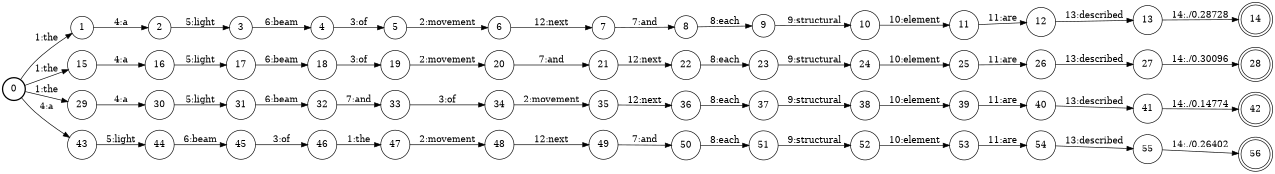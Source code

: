 digraph FST {
rankdir = LR;
size = "8.5,11";
label = "";
center = 1;
orientation = Portrait;
ranksep = "0.4";
nodesep = "0.25";
0 [label = "0", shape = circle, style = bold, fontsize = 14]
	0 -> 1 [label = "1:the", fontsize = 14];
	0 -> 15 [label = "1:the", fontsize = 14];
	0 -> 29 [label = "1:the", fontsize = 14];
	0 -> 43 [label = "4:a", fontsize = 14];
1 [label = "1", shape = circle, style = solid, fontsize = 14]
	1 -> 2 [label = "4:a", fontsize = 14];
2 [label = "2", shape = circle, style = solid, fontsize = 14]
	2 -> 3 [label = "5:light", fontsize = 14];
3 [label = "3", shape = circle, style = solid, fontsize = 14]
	3 -> 4 [label = "6:beam", fontsize = 14];
4 [label = "4", shape = circle, style = solid, fontsize = 14]
	4 -> 5 [label = "3:of", fontsize = 14];
5 [label = "5", shape = circle, style = solid, fontsize = 14]
	5 -> 6 [label = "2:movement", fontsize = 14];
6 [label = "6", shape = circle, style = solid, fontsize = 14]
	6 -> 7 [label = "12:next", fontsize = 14];
7 [label = "7", shape = circle, style = solid, fontsize = 14]
	7 -> 8 [label = "7:and", fontsize = 14];
8 [label = "8", shape = circle, style = solid, fontsize = 14]
	8 -> 9 [label = "8:each", fontsize = 14];
9 [label = "9", shape = circle, style = solid, fontsize = 14]
	9 -> 10 [label = "9:structural", fontsize = 14];
10 [label = "10", shape = circle, style = solid, fontsize = 14]
	10 -> 11 [label = "10:element", fontsize = 14];
11 [label = "11", shape = circle, style = solid, fontsize = 14]
	11 -> 12 [label = "11:are", fontsize = 14];
12 [label = "12", shape = circle, style = solid, fontsize = 14]
	12 -> 13 [label = "13:described", fontsize = 14];
13 [label = "13", shape = circle, style = solid, fontsize = 14]
	13 -> 14 [label = "14:./0.28728", fontsize = 14];
14 [label = "14", shape = doublecircle, style = solid, fontsize = 14]
15 [label = "15", shape = circle, style = solid, fontsize = 14]
	15 -> 16 [label = "4:a", fontsize = 14];
16 [label = "16", shape = circle, style = solid, fontsize = 14]
	16 -> 17 [label = "5:light", fontsize = 14];
17 [label = "17", shape = circle, style = solid, fontsize = 14]
	17 -> 18 [label = "6:beam", fontsize = 14];
18 [label = "18", shape = circle, style = solid, fontsize = 14]
	18 -> 19 [label = "3:of", fontsize = 14];
19 [label = "19", shape = circle, style = solid, fontsize = 14]
	19 -> 20 [label = "2:movement", fontsize = 14];
20 [label = "20", shape = circle, style = solid, fontsize = 14]
	20 -> 21 [label = "7:and", fontsize = 14];
21 [label = "21", shape = circle, style = solid, fontsize = 14]
	21 -> 22 [label = "12:next", fontsize = 14];
22 [label = "22", shape = circle, style = solid, fontsize = 14]
	22 -> 23 [label = "8:each", fontsize = 14];
23 [label = "23", shape = circle, style = solid, fontsize = 14]
	23 -> 24 [label = "9:structural", fontsize = 14];
24 [label = "24", shape = circle, style = solid, fontsize = 14]
	24 -> 25 [label = "10:element", fontsize = 14];
25 [label = "25", shape = circle, style = solid, fontsize = 14]
	25 -> 26 [label = "11:are", fontsize = 14];
26 [label = "26", shape = circle, style = solid, fontsize = 14]
	26 -> 27 [label = "13:described", fontsize = 14];
27 [label = "27", shape = circle, style = solid, fontsize = 14]
	27 -> 28 [label = "14:./0.30096", fontsize = 14];
28 [label = "28", shape = doublecircle, style = solid, fontsize = 14]
29 [label = "29", shape = circle, style = solid, fontsize = 14]
	29 -> 30 [label = "4:a", fontsize = 14];
30 [label = "30", shape = circle, style = solid, fontsize = 14]
	30 -> 31 [label = "5:light", fontsize = 14];
31 [label = "31", shape = circle, style = solid, fontsize = 14]
	31 -> 32 [label = "6:beam", fontsize = 14];
32 [label = "32", shape = circle, style = solid, fontsize = 14]
	32 -> 33 [label = "7:and", fontsize = 14];
33 [label = "33", shape = circle, style = solid, fontsize = 14]
	33 -> 34 [label = "3:of", fontsize = 14];
34 [label = "34", shape = circle, style = solid, fontsize = 14]
	34 -> 35 [label = "2:movement", fontsize = 14];
35 [label = "35", shape = circle, style = solid, fontsize = 14]
	35 -> 36 [label = "12:next", fontsize = 14];
36 [label = "36", shape = circle, style = solid, fontsize = 14]
	36 -> 37 [label = "8:each", fontsize = 14];
37 [label = "37", shape = circle, style = solid, fontsize = 14]
	37 -> 38 [label = "9:structural", fontsize = 14];
38 [label = "38", shape = circle, style = solid, fontsize = 14]
	38 -> 39 [label = "10:element", fontsize = 14];
39 [label = "39", shape = circle, style = solid, fontsize = 14]
	39 -> 40 [label = "11:are", fontsize = 14];
40 [label = "40", shape = circle, style = solid, fontsize = 14]
	40 -> 41 [label = "13:described", fontsize = 14];
41 [label = "41", shape = circle, style = solid, fontsize = 14]
	41 -> 42 [label = "14:./0.14774", fontsize = 14];
42 [label = "42", shape = doublecircle, style = solid, fontsize = 14]
43 [label = "43", shape = circle, style = solid, fontsize = 14]
	43 -> 44 [label = "5:light", fontsize = 14];
44 [label = "44", shape = circle, style = solid, fontsize = 14]
	44 -> 45 [label = "6:beam", fontsize = 14];
45 [label = "45", shape = circle, style = solid, fontsize = 14]
	45 -> 46 [label = "3:of", fontsize = 14];
46 [label = "46", shape = circle, style = solid, fontsize = 14]
	46 -> 47 [label = "1:the", fontsize = 14];
47 [label = "47", shape = circle, style = solid, fontsize = 14]
	47 -> 48 [label = "2:movement", fontsize = 14];
48 [label = "48", shape = circle, style = solid, fontsize = 14]
	48 -> 49 [label = "12:next", fontsize = 14];
49 [label = "49", shape = circle, style = solid, fontsize = 14]
	49 -> 50 [label = "7:and", fontsize = 14];
50 [label = "50", shape = circle, style = solid, fontsize = 14]
	50 -> 51 [label = "8:each", fontsize = 14];
51 [label = "51", shape = circle, style = solid, fontsize = 14]
	51 -> 52 [label = "9:structural", fontsize = 14];
52 [label = "52", shape = circle, style = solid, fontsize = 14]
	52 -> 53 [label = "10:element", fontsize = 14];
53 [label = "53", shape = circle, style = solid, fontsize = 14]
	53 -> 54 [label = "11:are", fontsize = 14];
54 [label = "54", shape = circle, style = solid, fontsize = 14]
	54 -> 55 [label = "13:described", fontsize = 14];
55 [label = "55", shape = circle, style = solid, fontsize = 14]
	55 -> 56 [label = "14:./0.26402", fontsize = 14];
56 [label = "56", shape = doublecircle, style = solid, fontsize = 14]
}
